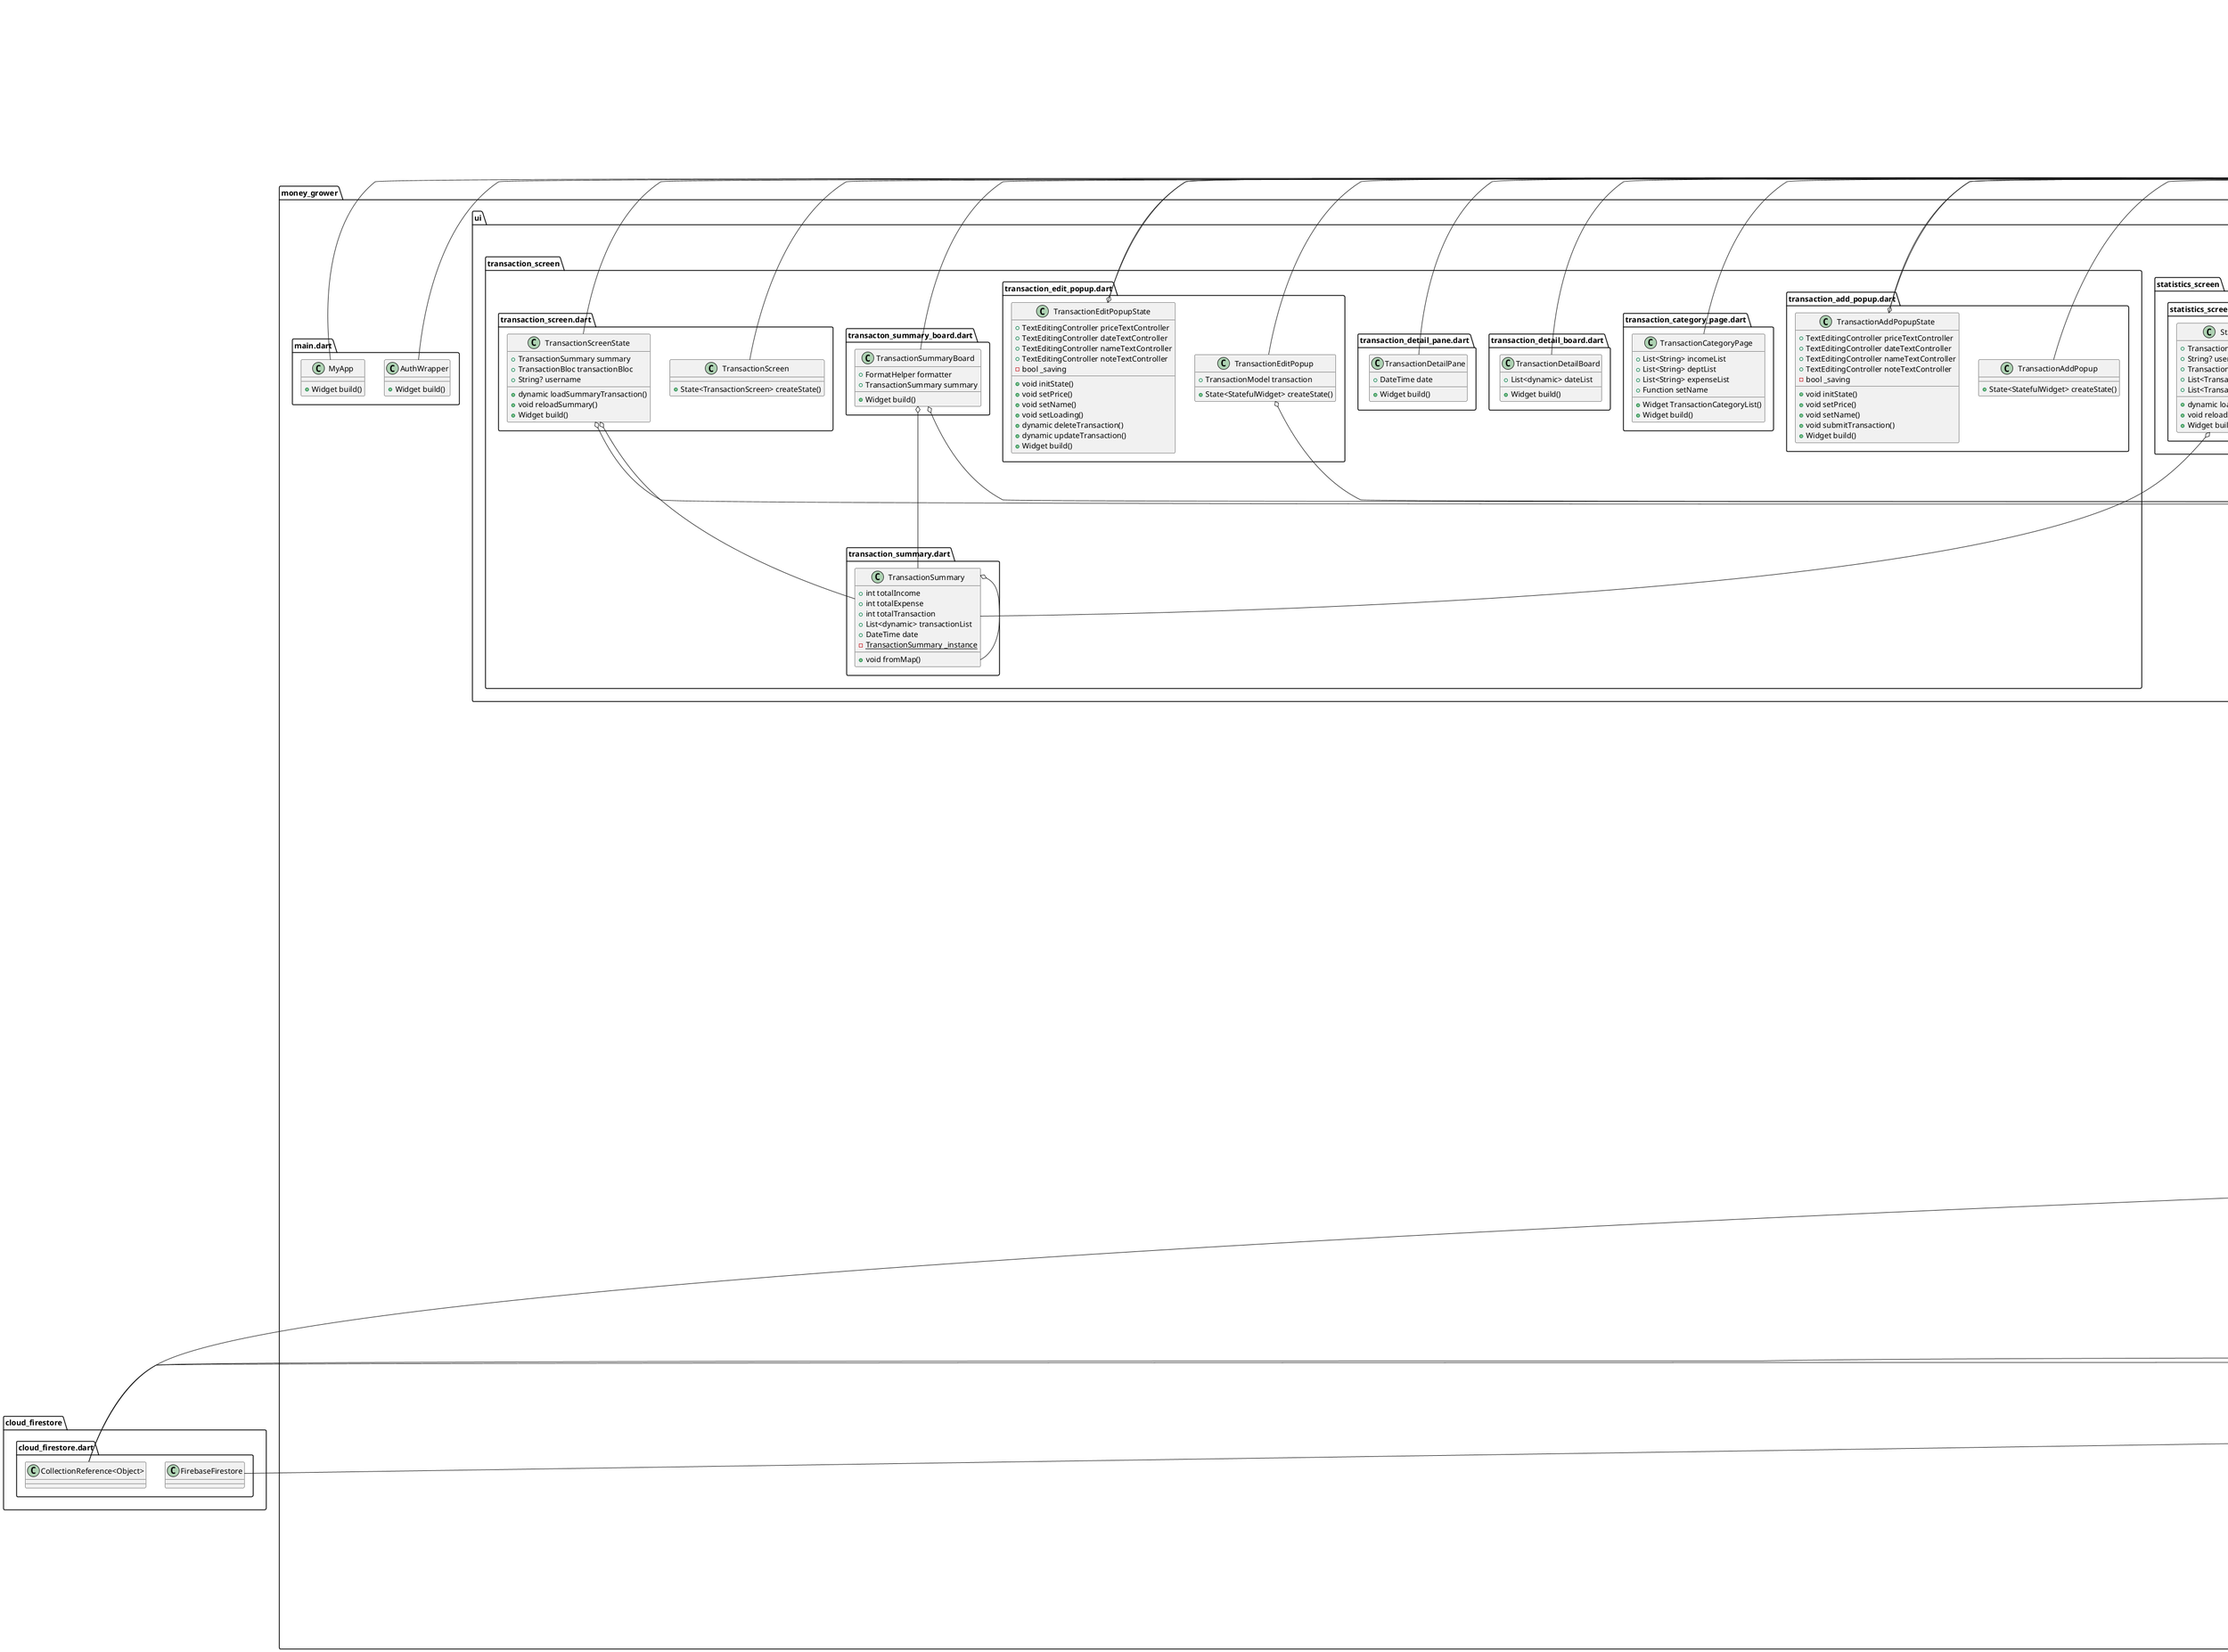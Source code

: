@startuml
set namespaceSeparator ::

class "money_grower::blocs::budget_bloc.dart::BudgetBloc" {
  +Repository repository
  +dynamic getBudgetsByUsername()
  +dynamic insertBudget()
  +dynamic deleteBudget()
  +dynamic updateBudget()
  +dynamic isBudgetNameExist()
}

"money_grower::blocs::budget_bloc.dart::BudgetBloc" o-- "money_grower::resources::repository.dart::Repository"

class "money_grower::blocs::transaction_bloc.dart::TransactionBloc" {
  +Repository repository
  +dynamic getPriceOfTransactionTypeInTime()
  +dynamic getTransactionSummaryOfMonth()
  +dynamic getLoanDebtList()
  +dynamic insertTransaction()
  +dynamic updateTransaction()
  +dynamic deleteTransaction()
}

"money_grower::blocs::transaction_bloc.dart::TransactionBloc" o-- "money_grower::resources::repository.dart::Repository"

class "money_grower::blocs::user_bloc.dart::UserBloc" {
  +Repository repository
  +dynamic getUserByUsername()
  +dynamic insertUser()
  +dynamic updateUser()
}

"money_grower::blocs::user_bloc.dart::UserBloc" o-- "money_grower::resources::repository.dart::Repository"

class "money_grower::firebase_options.dart::DefaultFirebaseOptions" {
  {static} +FirebaseOptions android
  {static} +FirebaseOptions currentPlatform
}

"money_grower::firebase_options.dart::DefaultFirebaseOptions" o-- "firebase_core_platform_interface::firebase_core_platform_interface.dart::FirebaseOptions"

class "money_grower::helper::current_user.dart::CurrentUser" {
  {static} +UserModel? user
  {static} -FirebaseAuth _auth
  {static} +String? username
  {static} +String? id
  {static} +User? currentUser
  {static} +bool isLoggedIn
  {static} +String? email
  {static} +void setUser()
  {static} +void clear()
  {static} +dynamic signOut()
}

"money_grower::helper::current_user.dart::CurrentUser" o-- "money_grower::models::user_model.dart::UserModel"
"money_grower::helper::current_user.dart::CurrentUser" o-- "firebase_auth::firebase_auth.dart::FirebaseAuth"
"money_grower::helper::current_user.dart::CurrentUser" o-- "firebase_auth::firebase_auth.dart::User"

class "money_grower::helper::doc_helper.dart::DocHelper" {
  +FirebaseFirestore db
  +CollectionReference<Object?> ref
}

"money_grower::helper::doc_helper.dart::DocHelper" o-- "cloud_firestore::cloud_firestore.dart::FirebaseFirestore"
"money_grower::helper::doc_helper.dart::DocHelper" o-- "cloud_firestore::cloud_firestore.dart::CollectionReference<Object>"

class "money_grower::helper::format_helper.dart::FormatHelper" {
  +String formatMoney()
}

class "money_grower::helper::icon_helper.dart::IconHelper" {
  +IconData getIconByName()
}

class "money_grower::main.dart::MyApp" {
  +Widget build()
}

"flutter::src::widgets::framework.dart::StatelessWidget" <|-- "money_grower::main.dart::MyApp"

class "money_grower::main.dart::AuthWrapper" {
  +Widget build()
}

"flutter::src::widgets::framework.dart::StatelessWidget" <|-- "money_grower::main.dart::AuthWrapper"

class "money_grower::models::budget_model.dart::BudgetModel" {
  +String? id
  +String name
  +DateTime beginDate
  +DateTime endDate
  +int totalBudget
  +int totalUsed
  +String username
  +Map<String, dynamic> toJson()
  {static} -DateTime _toDateTime()
}

class "money_grower::models::transaction_model.dart::TransactionModel" {
  +String? id
  +String name
  +String note
  +DateTime date
  +int price
  +String username
  +Map<String, dynamic> toJson()
  {static} -DateTime _toDateTime()
}

class "money_grower::models::transaction_model.dart::DebtTransactionModel" {
  +bool done
  +Map<String, dynamic> toJson()
}

"money_grower::models::transaction_model.dart::TransactionModel" <|-- "money_grower::models::transaction_model.dart::DebtTransactionModel"

class "money_grower::models::user_model.dart::UserModel" {
  +String? id
  +String? username
  +int? income
  +String? email
  +Map<String, dynamic> toJson()
}

class "money_grower::resources::budget_provider.dart::BudgetProvider" {
  +CollectionReference<Object?> ref
  +dynamic getBudgetsByUsername()
  +dynamic insertBudget()
  +dynamic deleteBudget()
  +dynamic updateBudget()
  +dynamic getBudgetByName()
  +dynamic getMatchBudgetByTransaction()
}

"money_grower::resources::budget_provider.dart::BudgetProvider" o-- "cloud_firestore::cloud_firestore.dart::CollectionReference<Object>"

class "money_grower::resources::repository.dart::Repository" {
  +UserProvider userProvider
  +TransactionProvider transactionProvider
  +BudgetProvider budgetProvider
  +dynamic getUserByUsername()
  +dynamic insertUser()
  +dynamic updateUser()
  +dynamic getTransactionById()
  +dynamic getTransactionSummaryOfMonth()
  +dynamic getPriceOfTransactionTypeInTime()
  +dynamic getLoanDebtList()
  +dynamic insertTransaction()
  +dynamic deleteTransaction()
  +dynamic updateTransaction()
  +dynamic getBudgetsByUsername()
  +dynamic insertBudget()
  +dynamic deleteBudget()
  +dynamic updateBudget()
  +dynamic getMatchBudgetByTransaction()
}

"money_grower::resources::repository.dart::Repository" o-- "money_grower::resources::user_provider.dart::UserProvider"
"money_grower::resources::repository.dart::Repository" o-- "money_grower::resources::transaction_provider.dart::TransactionProvider"
"money_grower::resources::repository.dart::Repository" o-- "money_grower::resources::budget_provider.dart::BudgetProvider"

class "money_grower::resources::transaction_provider.dart::TransactionProvider" {
  +DocHelper doc
  +dynamic getTransactionSummaryOfMonth()
  +dynamic getPriceOfTransactionTypeInTime()
  +dynamic getLoanDebtList()
  +dynamic insertTransaction()
  +dynamic deleteTransaction()
  +dynamic updateTransaction()
  +dynamic getTransactionById()
}

"money_grower::resources::transaction_provider.dart::TransactionProvider" o-- "money_grower::helper::doc_helper.dart::DocHelper"

class "money_grower::resources::user_provider.dart::UserProvider" {
  +CollectionReference<Object?> doc
  +dynamic getUserByUsername()
  +dynamic updateUser()
  +dynamic insertUser()
}

"money_grower::resources::user_provider.dart::UserProvider" o-- "cloud_firestore::cloud_firestore.dart::CollectionReference<Object>"

class "money_grower::ui::budget_screen::budget_add_popup.dart::BudgetAddPopup" {
  +State<StatefulWidget> createState()
}

"flutter::src::widgets::framework.dart::StatefulWidget" <|-- "money_grower::ui::budget_screen::budget_add_popup.dart::BudgetAddPopup"

class "money_grower::ui::budget_screen::budget_add_popup.dart::BudgetAddPopupState" {
  +TextEditingController priceTextController
  +TextEditingController beginTextController
  +TextEditingController endTextController
  +TextEditingController nameTextController
  -bool _saving
  -DateFormat _dateFormat
  +void initState()
  +void dispose()
  +void saveSubmit()
  +void stopSaving()
  +void setPrice()
  +void setName()
  -void _showErrorDialog()
  +dynamic submitBudget()
  -dynamic _selectDate()
  +Widget build()
}

"money_grower::ui::budget_screen::budget_add_popup.dart::BudgetAddPopupState" o-- "flutter::src::widgets::editable_text.dart::TextEditingController"
"money_grower::ui::budget_screen::budget_add_popup.dart::BudgetAddPopupState" o-- "intl::src::intl::date_format.dart::DateFormat"
"flutter::src::widgets::framework.dart::State" <|-- "money_grower::ui::budget_screen::budget_add_popup.dart::BudgetAddPopupState"

class "money_grower::ui::budget_screen::budget_edit_popup.dart::BudgetEditPopup" {
  +BudgetModel budget
  +State<StatefulWidget> createState()
}

"money_grower::ui::budget_screen::budget_edit_popup.dart::BudgetEditPopup" o-- "money_grower::models::budget_model.dart::BudgetModel"
"flutter::src::widgets::framework.dart::StatefulWidget" <|-- "money_grower::ui::budget_screen::budget_edit_popup.dart::BudgetEditPopup"

class "money_grower::ui::budget_screen::budget_edit_popup.dart::BudgetEditPopupState" {
  -bool _saving
  +TextEditingController priceTextController
  +TextEditingController beginTextController
  +TextEditingController endTextController
  +TextEditingController nameTextController
  +void initState()
  +void dispose()
  +void saveSubmit()
  +void stopSaving()
  +void setPrice()
  +void setName()
  +dynamic submitBudget()
  -dynamic _showErrorDialog()
  -dynamic _selectDate()
  +Widget build()
}

"money_grower::ui::budget_screen::budget_edit_popup.dart::BudgetEditPopupState" o-- "flutter::src::widgets::editable_text.dart::TextEditingController"
"flutter::src::widgets::framework.dart::State" <|-- "money_grower::ui::budget_screen::budget_edit_popup.dart::BudgetEditPopupState"

class "money_grower::ui::budget_screen::budget_screen.dart::BudgetScreen" {
  +State<StatefulWidget> createState()
}

"flutter::src::widgets::framework.dart::StatefulWidget" <|-- "money_grower::ui::budget_screen::budget_screen.dart::BudgetScreen"

class "money_grower::ui::budget_screen::budget_screen.dart::BudgetScreenState" {
  -dynamic _budgetFuture
  +void initState()
  +dynamic loadBudgets()
  -void _reloadBudgets()
  +Widget build()
}

"flutter::src::widgets::framework.dart::State" <|-- "money_grower::ui::budget_screen::budget_screen.dart::BudgetScreenState"

class "money_grower::ui::budget_screen::budget_screen.dart::BudgetBoard" {
  +List<dynamic> budgetList
  +void Function() reloadBudgets
  +Widget build()
}

"money_grower::ui::budget_screen::budget_screen.dart::BudgetBoard" o-- "dart::ui::void Function()"
"flutter::src::widgets::framework.dart::StatelessWidget" <|-- "money_grower::ui::budget_screen::budget_screen.dart::BudgetBoard"

class "money_grower::ui::custom_control::budget_card.dart::BudgetCard" {
  +dynamic budget
  +dynamic reloadBudgets
  +State<StatefulWidget> createState()
}

"flutter::src::widgets::framework.dart::StatefulWidget" <|-- "money_grower::ui::custom_control::budget_card.dart::BudgetCard"

class "money_grower::ui::custom_control::budget_card.dart::BudgetCardState" {
  +DateFormat dateFormatter
  +FormatHelper moneyFormatter
  +dynamic deleteBudget()
  +Widget build()
}

"money_grower::ui::custom_control::budget_card.dart::BudgetCardState" o-- "intl::src::intl::date_format.dart::DateFormat"
"money_grower::ui::custom_control::budget_card.dart::BudgetCardState" o-- "money_grower::helper::format_helper.dart::FormatHelper"
"flutter::src::widgets::framework.dart::State" <|-- "money_grower::ui::custom_control::budget_card.dart::BudgetCardState"

class "money_grower::ui::custom_control::category_page.dart::CategoryPage" {
  +dynamic categoryList
  +dynamic setName
  +dynamic title
  +Widget build()
}

"flutter::src::widgets::framework.dart::StatelessWidget" <|-- "money_grower::ui::custom_control::category_page.dart::CategoryPage"

class "money_grower::ui::custom_control::faded_transition.dart::FadeRoute" {
  +Widget page
}

"money_grower::ui::custom_control::faded_transition.dart::FadeRoute" o-- "flutter::src::widgets::framework.dart::Widget"
"flutter::src::widgets::pages.dart::PageRouteBuilder" <|-- "money_grower::ui::custom_control::faded_transition.dart::FadeRoute"

class "money_grower::ui::custom_control::month_strip.dart::MonthStrip" {
  +String format
  +DateTime from
  +DateTime to
  +DateTime initialMonth
  +void Function(DateTime) onMonthChanged
  +double height
  +double viewportFraction
  +TextStyle selectedTextStyle
  +TextStyle normalTextStyle
  +ScrollPhysics? physics
  +_MonthStripState createState()
}

"money_grower::ui::custom_control::month_strip.dart::MonthStrip" o-- "flutter::src::foundation::basic_types.dart::void Function(DateTime)"
"money_grower::ui::custom_control::month_strip.dart::MonthStrip" o-- "flutter::src::painting::text_style.dart::TextStyle"
"money_grower::ui::custom_control::month_strip.dart::MonthStrip" o-- "flutter::src::widgets::scroll_physics.dart::ScrollPhysics"
"flutter::src::widgets::framework.dart::StatefulWidget" <|-- "money_grower::ui::custom_control::month_strip.dart::MonthStrip"

class "money_grower::ui::custom_control::month_strip.dart::_MonthStripState" {
  +List<_MonthItem> months
  +DateFormat dateFormat
  +PageController controller
  -int _lastReportedPage
  +void initState()
  +Widget build()
  -Widget _buildContent()
}

"money_grower::ui::custom_control::month_strip.dart::_MonthStripState" o-- "intl::src::intl::date_format.dart::DateFormat"
"money_grower::ui::custom_control::month_strip.dart::_MonthStripState" o-- "flutter::src::widgets::page_view.dart::PageController"
"flutter::src::widgets::framework.dart::State" <|-- "money_grower::ui::custom_control::month_strip.dart::_MonthStripState"

class "money_grower::ui::custom_control::month_strip.dart::_MonthItem" {
  +DateTime time
  +bool selected
}

class "money_grower::ui::custom_control::month_striper.dart::MonthStriper" {
  +DateTime date
  +bool isDisable
  +void Function(DateTime)? callback
  +Widget build()
}

"money_grower::ui::custom_control::month_striper.dart::MonthStriper" o-- "flutter::src::foundation::basic_types.dart::void Function(DateTime)"
"flutter::src::widgets::framework.dart::StatelessWidget" <|-- "money_grower::ui::custom_control::month_striper.dart::MonthStriper"

class "money_grower::ui::custom_control::transaction_date_card.dart::TransactionDateCard" {
  +DateTime date
  +int price
  +bool isBoldPrice
  +Widget build()
}

"flutter::src::widgets::framework.dart::StatelessWidget" <|-- "money_grower::ui::custom_control::transaction_date_card.dart::TransactionDateCard"

class "money_grower::ui::custom_control::transaction_detail_card.dart::TransactionDetailCard" {
  +TransactionModel transaction
  +bool isBoldPrice
  +Widget build()
}

"money_grower::ui::custom_control::transaction_detail_card.dart::TransactionDetailCard" o-- "money_grower::models::transaction_model.dart::TransactionModel"
"flutter::src::widgets::framework.dart::StatelessWidget" <|-- "money_grower::ui::custom_control::transaction_detail_card.dart::TransactionDetailCard"

class "money_grower::ui::custom_control::transaction_loan_card.dart::TransactionLoanCard" {
  +TransactionModel transaction
  +bool isBoldPrice
  +dynamic username
  +Widget build()
}

"money_grower::ui::custom_control::transaction_loan_card.dart::TransactionLoanCard" o-- "money_grower::models::transaction_model.dart::TransactionModel"
"flutter::src::widgets::framework.dart::StatelessWidget" <|-- "money_grower::ui::custom_control::transaction_loan_card.dart::TransactionLoanCard"

class "money_grower::ui::debt_screen::debt_board.dart::DebtBoard" {
  +dynamic debtList
  +Widget build()
}

"flutter::src::widgets::framework.dart::StatelessWidget" <|-- "money_grower::ui::debt_screen::debt_board.dart::DebtBoard"

class "money_grower::ui::debt_screen::debt_edit_popup.dart::DebtEditPopup" {
  +TransactionModel transaction
  +String username
  +State<DebtEditPopup> createState()
}

"money_grower::ui::debt_screen::debt_edit_popup.dart::DebtEditPopup" o-- "money_grower::models::transaction_model.dart::TransactionModel"
"flutter::src::widgets::framework.dart::StatefulWidget" <|-- "money_grower::ui::debt_screen::debt_edit_popup.dart::DebtEditPopup"

class "money_grower::ui::debt_screen::debt_edit_popup.dart::DebtEditPopupState" {
  -bool _saving
  +void saveSubmit()
  +void deleteLoan()
  +void payLoan()
  +Widget build()
}

"flutter::src::widgets::framework.dart::State" <|-- "money_grower::ui::debt_screen::debt_edit_popup.dart::DebtEditPopupState"

class "money_grower::ui::debt_screen::debt_screen.dart::DebtScreen" {
  +State<StatefulWidget> createState()
}

"flutter::src::widgets::framework.dart::StatefulWidget" <|-- "money_grower::ui::debt_screen::debt_screen.dart::DebtScreen"

class "money_grower::ui::debt_screen::debt_screen.dart::DebtScreenState" {
  +List<dynamic> loanList
  +List<dynamic> debtList
  +num totalLoanPrice
  +num totalDebtPrice
  {static} +int curTabIndex
  -dynamic _futureLoad
  +void initState()
  +dynamic loadDebtAndLoanList()
  +Widget build()
}

"flutter::src::widgets::framework.dart::State" <|-- "money_grower::ui::debt_screen::debt_screen.dart::DebtScreenState"

class "money_grower::ui::debt_screen::loan_board.dart::LoanBoard" {
  +dynamic loanList
  +Widget build()
}

"flutter::src::widgets::framework.dart::StatelessWidget" <|-- "money_grower::ui::debt_screen::loan_board.dart::LoanBoard"

class "money_grower::ui::login_screen::welcome_screen.dart::WelcomeScreen" {
  -UserBloc _userBloc
  -FirebaseAuth _auth
  -dynamic _authUser()
  -dynamic _signupUser()
  -dynamic _recoverPassword()
  -String _getFirebaseAuthErrorMessage()
  +Widget build()
}

"money_grower::ui::login_screen::welcome_screen.dart::WelcomeScreen" o-- "money_grower::blocs::user_bloc.dart::UserBloc"
"money_grower::ui::login_screen::welcome_screen.dart::WelcomeScreen" o-- "firebase_auth::firebase_auth.dart::FirebaseAuth"
"flutter::src::widgets::framework.dart::StatelessWidget" <|-- "money_grower::ui::login_screen::welcome_screen.dart::WelcomeScreen"

class "money_grower::ui::main_screen::main_screen.dart::MoneyGrowerApp" {
  +_MoneyGrowerAppState createState()
}

"flutter::src::widgets::framework.dart::StatefulWidget" <|-- "money_grower::ui::main_screen::main_screen.dart::MoneyGrowerApp"

class "money_grower::ui::main_screen::main_screen.dart::_MoneyGrowerAppState" {
  -dynamic _initializationFuture
  +void initState()
  -dynamic _initializeApp()
  +Widget build()
}

"flutter::src::widgets::framework.dart::State" <|-- "money_grower::ui::main_screen::main_screen.dart::_MoneyGrowerAppState"

class "money_grower::ui::main_screen::main_screen.dart::LoadingScreen" {
  +Widget build()
}

"flutter::src::widgets::framework.dart::StatelessWidget" <|-- "money_grower::ui::main_screen::main_screen.dart::LoadingScreen"

class "money_grower::ui::main_screen::main_screen.dart::ErrorScreen" {
  +void Function() onRetry
  +Widget build()
}

"money_grower::ui::main_screen::main_screen.dart::ErrorScreen" o-- "dart::ui::void Function()"
"flutter::src::widgets::framework.dart::StatelessWidget" <|-- "money_grower::ui::main_screen::main_screen.dart::ErrorScreen"

class "money_grower::ui::main_screen::main_screen.dart::MainScreen" {
  +State<MainScreen> createState()
}

"flutter::src::widgets::framework.dart::StatefulWidget" <|-- "money_grower::ui::main_screen::main_screen.dart::MainScreen"

class "money_grower::ui::main_screen::main_screen.dart::_MainScreenState" {
  -int _currentScreenIndex
  -List<String> _menuOptions
  -List<Widget> _screens
  +Widget build()
  -void _handleMenuSelection()
}

"flutter::src::widgets::framework.dart::State" <|-- "money_grower::ui::main_screen::main_screen.dart::_MainScreenState"

class "money_grower::ui::statistics_screen::statistics_board.dart::StatisticsBoard" {
  +List<TransactionModel> list
  +List<List<TransactionDate>> datesOfList
  +Widget build()
}

"flutter::src::widgets::framework.dart::StatelessWidget" <|-- "money_grower::ui::statistics_screen::statistics_board.dart::StatisticsBoard"

class "money_grower::ui::statistics_screen::statistics_board.dart::TransactionDate" {
  +DateTime date
  +int price
}

class "money_grower::ui::statistics_screen::statistics_chart.dart::DonutPieChart" {
  +List<dynamic> transactionList
  +FormatHelper formatter
  +RandomColor randomColor
  +Widget build()
  -Color _generateColor()
}

"money_grower::ui::statistics_screen::statistics_chart.dart::DonutPieChart" o-- "money_grower::helper::format_helper.dart::FormatHelper"
"money_grower::ui::statistics_screen::statistics_chart.dart::DonutPieChart" o-- "random_color::random_color.dart::RandomColor"
"flutter::src::widgets::framework.dart::StatelessWidget" <|-- "money_grower::ui::statistics_screen::statistics_chart.dart::DonutPieChart"

class "money_grower::ui::statistics_screen::statistics_screen.dart::StatisticsScreen" {
  +State<StatefulWidget> createState()
}

"flutter::src::widgets::framework.dart::StatefulWidget" <|-- "money_grower::ui::statistics_screen::statistics_screen.dart::StatisticsScreen"

class "money_grower::ui::statistics_screen::statistics_screen.dart::StatisticsScreenState" {
  +TransactionBloc transactionBloc
  +String? username
  +TransactionSummary summary
  +List<TransactionModel> incomeList
  +List<TransactionModel> expenseList
  +dynamic loadSummaryTransaction()
  +void reloadSummary()
  +Widget build()
}

"money_grower::ui::statistics_screen::statistics_screen.dart::StatisticsScreenState" o-- "money_grower::blocs::transaction_bloc.dart::TransactionBloc"
"money_grower::ui::statistics_screen::statistics_screen.dart::StatisticsScreenState" o-- "money_grower::ui::transaction_screen::transaction_summary.dart::TransactionSummary"
"flutter::src::widgets::framework.dart::State" <|-- "money_grower::ui::statistics_screen::statistics_screen.dart::StatisticsScreenState"

class "money_grower::ui::transaction_screen::transaction_add_popup.dart::TransactionAddPopup" {
  +State<StatefulWidget> createState()
}

"flutter::src::widgets::framework.dart::StatefulWidget" <|-- "money_grower::ui::transaction_screen::transaction_add_popup.dart::TransactionAddPopup"

class "money_grower::ui::transaction_screen::transaction_add_popup.dart::TransactionAddPopupState" {
  +TextEditingController priceTextController
  +TextEditingController dateTextController
  +TextEditingController nameTextController
  +TextEditingController noteTextController
  -bool _saving
  +void initState()
  +void setPrice()
  +void setName()
  +void submitTransaction()
  +Widget build()
}

"money_grower::ui::transaction_screen::transaction_add_popup.dart::TransactionAddPopupState" o-- "flutter::src::widgets::editable_text.dart::TextEditingController"
"flutter::src::widgets::framework.dart::State" <|-- "money_grower::ui::transaction_screen::transaction_add_popup.dart::TransactionAddPopupState"

class "money_grower::ui::transaction_screen::transaction_category_page.dart::TransactionCategoryPage" {
  +List<String> incomeList
  +List<String> deptList
  +List<String> expenseList
  +Function setName
  +Widget TransactionCategoryList()
  +Widget build()
}

"flutter::src::widgets::framework.dart::StatelessWidget" <|-- "money_grower::ui::transaction_screen::transaction_category_page.dart::TransactionCategoryPage"

class "money_grower::ui::transaction_screen::transaction_detail_board.dart::TransactionDetailBoard" {
  +List<dynamic> dateList
  +Widget build()
}

"flutter::src::widgets::framework.dart::StatelessWidget" <|-- "money_grower::ui::transaction_screen::transaction_detail_board.dart::TransactionDetailBoard"

class "money_grower::ui::transaction_screen::transaction_detail_pane.dart::TransactionDetailPane" {
  +DateTime date
  +Widget build()
}

"flutter::src::widgets::framework.dart::StatelessWidget" <|-- "money_grower::ui::transaction_screen::transaction_detail_pane.dart::TransactionDetailPane"

class "money_grower::ui::transaction_screen::transaction_edit_popup.dart::TransactionEditPopup" {
  +TransactionModel transaction
  +State<StatefulWidget> createState()
}

"money_grower::ui::transaction_screen::transaction_edit_popup.dart::TransactionEditPopup" o-- "money_grower::models::transaction_model.dart::TransactionModel"
"flutter::src::widgets::framework.dart::StatefulWidget" <|-- "money_grower::ui::transaction_screen::transaction_edit_popup.dart::TransactionEditPopup"

class "money_grower::ui::transaction_screen::transaction_edit_popup.dart::TransactionEditPopupState" {
  +TextEditingController priceTextController
  +TextEditingController dateTextController
  +TextEditingController nameTextController
  +TextEditingController noteTextController
  -bool _saving
  +void initState()
  +void setPrice()
  +void setName()
  +void setLoading()
  +dynamic deleteTransaction()
  +dynamic updateTransaction()
  +Widget build()
}

"money_grower::ui::transaction_screen::transaction_edit_popup.dart::TransactionEditPopupState" o-- "flutter::src::widgets::editable_text.dart::TextEditingController"
"flutter::src::widgets::framework.dart::State" <|-- "money_grower::ui::transaction_screen::transaction_edit_popup.dart::TransactionEditPopupState"

class "money_grower::ui::transaction_screen::transaction_screen.dart::TransactionScreen" {
  +State<TransactionScreen> createState()
}

"flutter::src::widgets::framework.dart::StatefulWidget" <|-- "money_grower::ui::transaction_screen::transaction_screen.dart::TransactionScreen"

class "money_grower::ui::transaction_screen::transaction_screen.dart::TransactionScreenState" {
  +TransactionSummary summary
  +TransactionBloc transactionBloc
  +String? username
  +dynamic loadSummaryTransaction()
  +void reloadSummary()
  +Widget build()
}

"money_grower::ui::transaction_screen::transaction_screen.dart::TransactionScreenState" o-- "money_grower::ui::transaction_screen::transaction_summary.dart::TransactionSummary"
"money_grower::ui::transaction_screen::transaction_screen.dart::TransactionScreenState" o-- "money_grower::blocs::transaction_bloc.dart::TransactionBloc"
"flutter::src::widgets::framework.dart::State" <|-- "money_grower::ui::transaction_screen::transaction_screen.dart::TransactionScreenState"

class "money_grower::ui::transaction_screen::transaction_summary.dart::TransactionSummary" {
  +int totalIncome
  +int totalExpense
  +int totalTransaction
  +List<dynamic> transactionList
  +DateTime date
  {static} -TransactionSummary _instance
  +void fromMap()
}

"money_grower::ui::transaction_screen::transaction_summary.dart::TransactionSummary" o-- "money_grower::ui::transaction_screen::transaction_summary.dart::TransactionSummary"

class "money_grower::ui::transaction_screen::transacton_summary_board.dart::TransactionSummaryBoard" {
  +FormatHelper formatter
  +TransactionSummary summary
  +Widget build()
}

"money_grower::ui::transaction_screen::transacton_summary_board.dart::TransactionSummaryBoard" o-- "money_grower::helper::format_helper.dart::FormatHelper"
"money_grower::ui::transaction_screen::transacton_summary_board.dart::TransactionSummaryBoard" o-- "money_grower::ui::transaction_screen::transaction_summary.dart::TransactionSummary"
"flutter::src::widgets::framework.dart::StatelessWidget" <|-- "money_grower::ui::transaction_screen::transacton_summary_board.dart::TransactionSummaryBoard"


@enduml